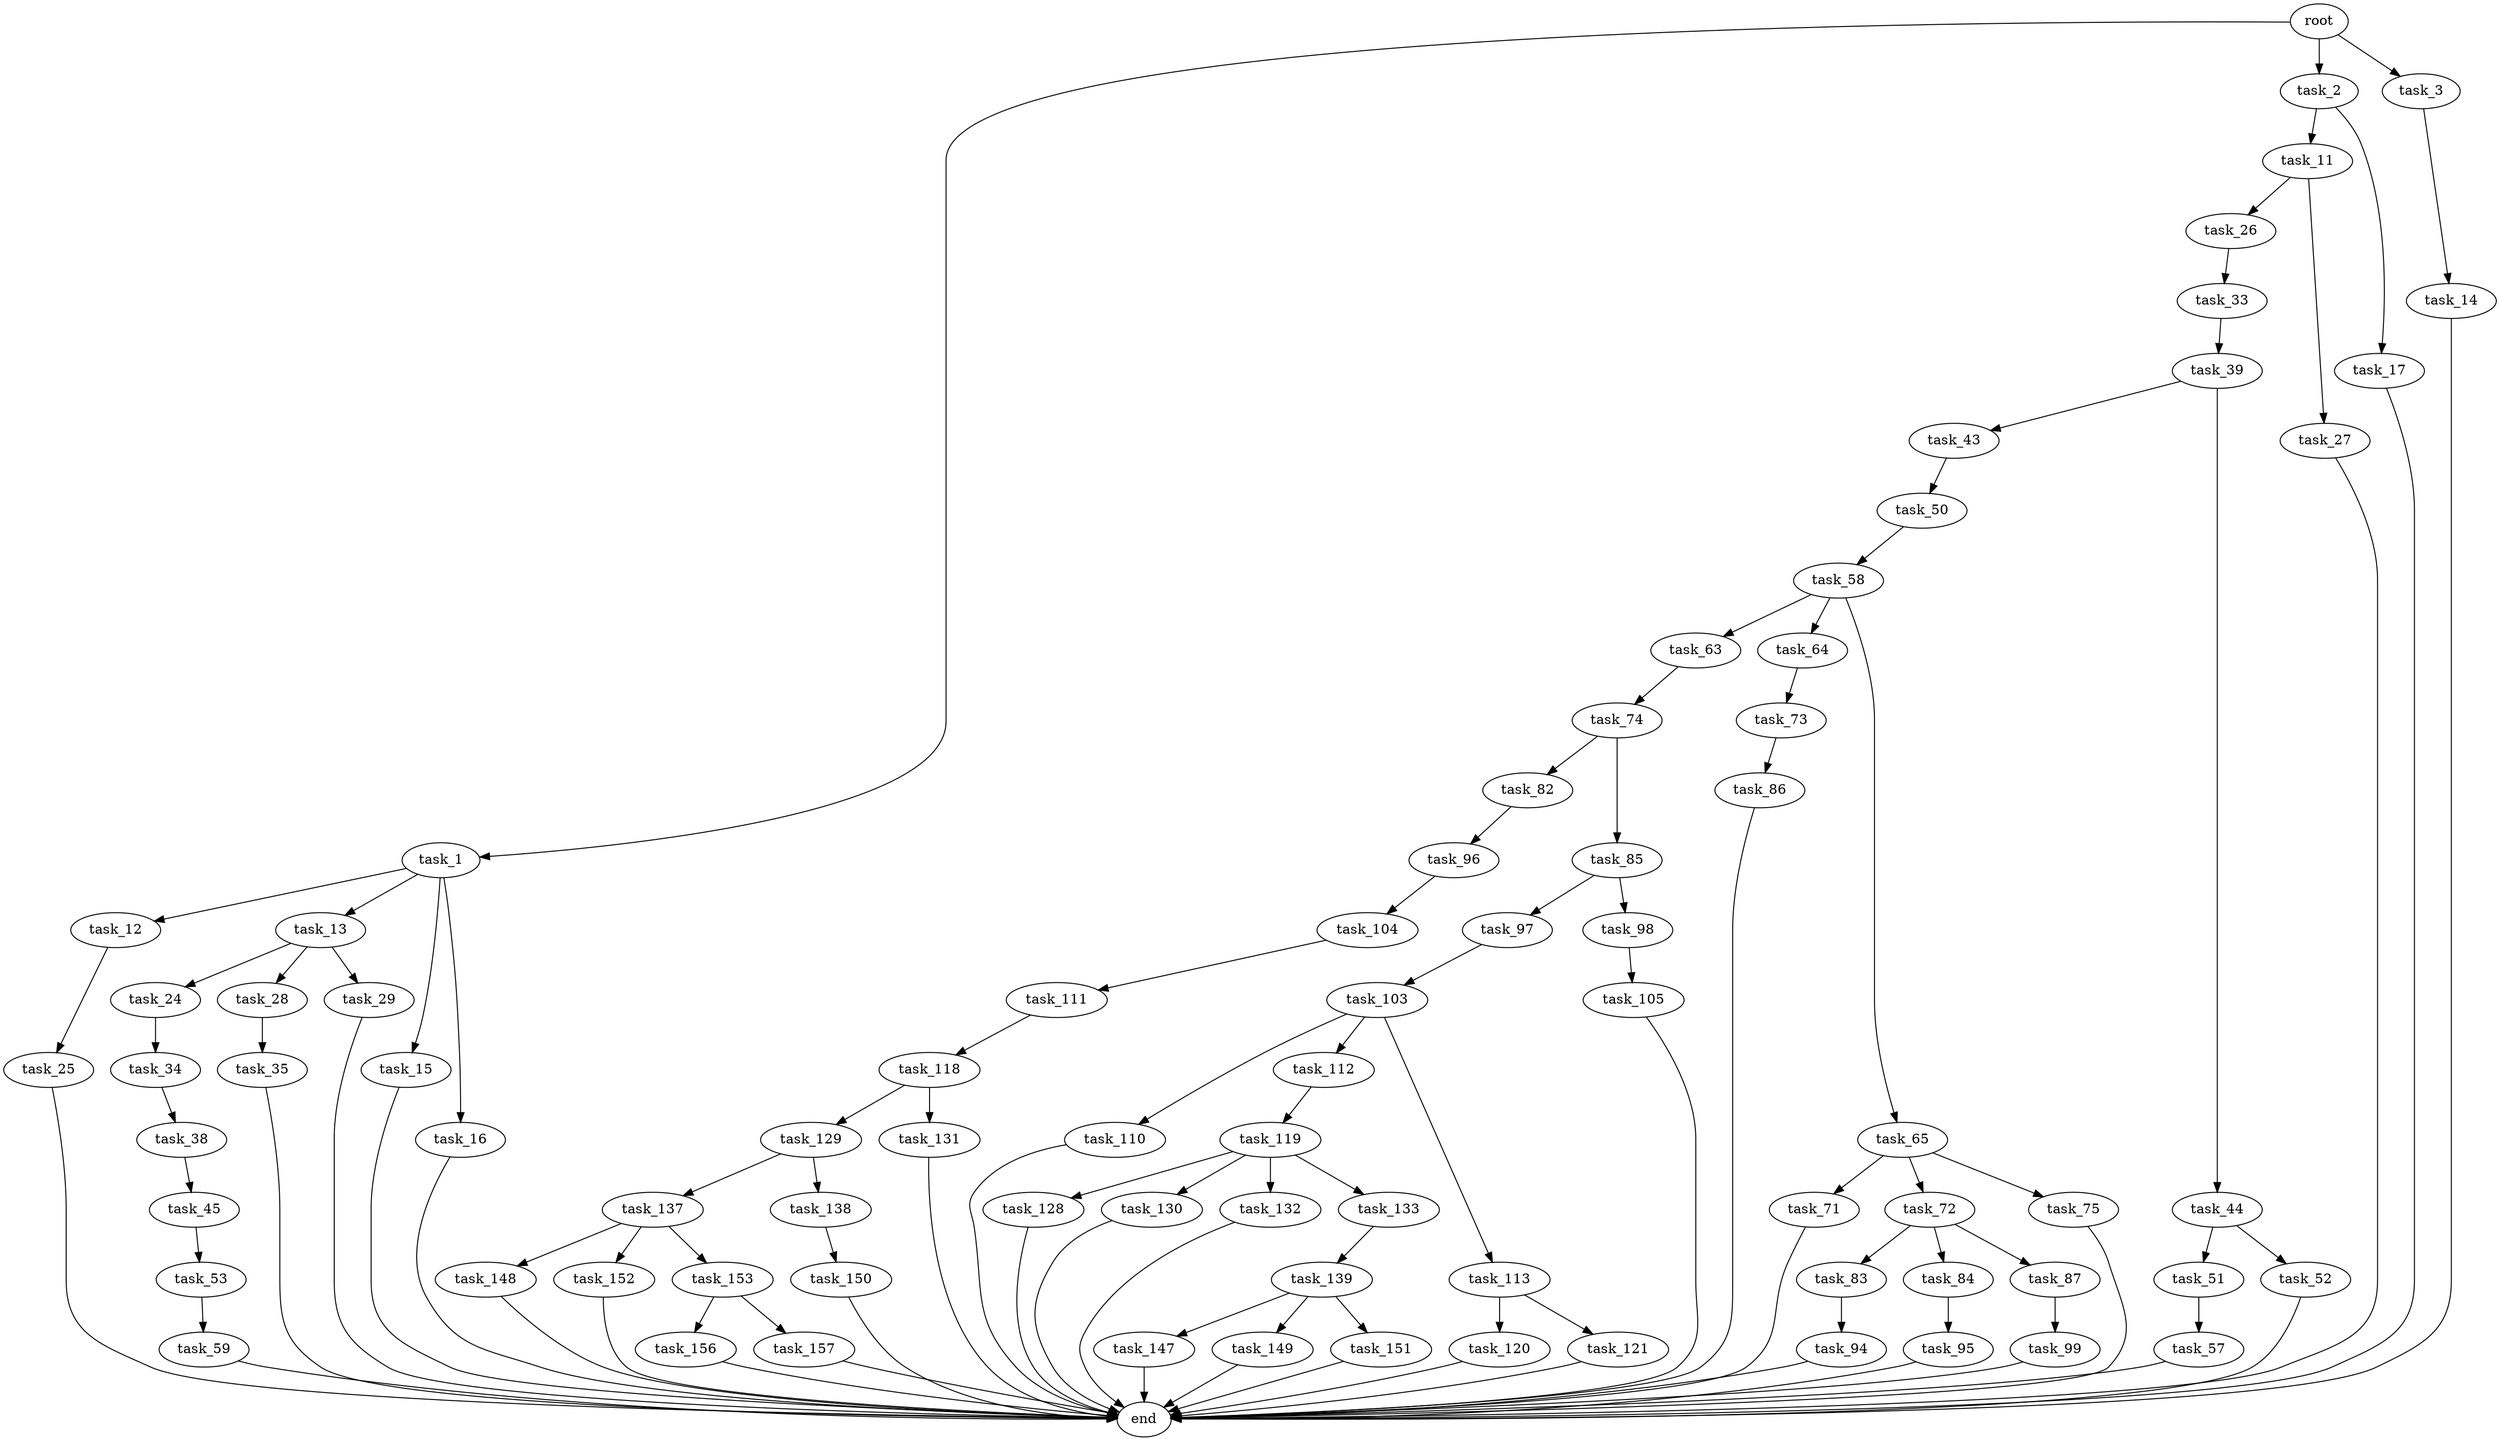 digraph G {
  root [size="0.000000"];
  task_1 [size="126097189051.000000"];
  task_2 [size="712085204823.000000"];
  task_3 [size="68719476736.000000"];
  task_11 [size="798542962181.000000"];
  task_12 [size="231928233984.000000"];
  task_13 [size="1256646687.000000"];
  task_14 [size="97779571677.000000"];
  task_15 [size="134217728000.000000"];
  task_16 [size="286839679568.000000"];
  task_17 [size="49160083401.000000"];
  task_24 [size="368293445632.000000"];
  task_25 [size="231928233984.000000"];
  task_26 [size="549755813888.000000"];
  task_27 [size="368293445632.000000"];
  task_28 [size="9491493663.000000"];
  task_29 [size="4571820260.000000"];
  task_33 [size="6964259323.000000"];
  task_34 [size="28150443583.000000"];
  task_35 [size="308149334560.000000"];
  task_38 [size="18105705235.000000"];
  task_39 [size="9319611245.000000"];
  task_43 [size="19196193165.000000"];
  task_44 [size="1073741824000.000000"];
  task_45 [size="1590710278.000000"];
  task_50 [size="6658266660.000000"];
  task_51 [size="73499472051.000000"];
  task_52 [size="28991029248.000000"];
  task_53 [size="368293445632.000000"];
  task_57 [size="2683086468.000000"];
  task_58 [size="28991029248.000000"];
  task_59 [size="7443717635.000000"];
  task_63 [size="392858186077.000000"];
  task_64 [size="68719476736.000000"];
  task_65 [size="782757789696.000000"];
  task_71 [size="257171677240.000000"];
  task_72 [size="1073741824000.000000"];
  task_73 [size="68719476736.000000"];
  task_74 [size="39110419722.000000"];
  task_75 [size="129779938927.000000"];
  task_82 [size="25448218160.000000"];
  task_83 [size="1073741824000.000000"];
  task_84 [size="231928233984.000000"];
  task_85 [size="134217728000.000000"];
  task_86 [size="372972854486.000000"];
  task_87 [size="782757789696.000000"];
  task_94 [size="28991029248.000000"];
  task_95 [size="12686710604.000000"];
  task_96 [size="68719476736.000000"];
  task_97 [size="3556375800.000000"];
  task_98 [size="13072322419.000000"];
  task_99 [size="8589934592.000000"];
  task_103 [size="1089281388.000000"];
  task_104 [size="34814282627.000000"];
  task_105 [size="294647545630.000000"];
  task_110 [size="32964456801.000000"];
  task_111 [size="47241682643.000000"];
  task_112 [size="134217728000.000000"];
  task_113 [size="18595596954.000000"];
  task_118 [size="461542796060.000000"];
  task_119 [size="68719476736.000000"];
  task_120 [size="12023933144.000000"];
  task_121 [size="11341796745.000000"];
  task_128 [size="68719476736.000000"];
  task_129 [size="782757789696.000000"];
  task_130 [size="671529787449.000000"];
  task_131 [size="9260088165.000000"];
  task_132 [size="1044663622493.000000"];
  task_133 [size="4567413993.000000"];
  task_137 [size="28991029248.000000"];
  task_138 [size="231928233984.000000"];
  task_139 [size="532217051.000000"];
  task_147 [size="549755813888.000000"];
  task_148 [size="47206034599.000000"];
  task_149 [size="549755813888.000000"];
  task_150 [size="6026062243.000000"];
  task_151 [size="549755813888.000000"];
  task_152 [size="86243379623.000000"];
  task_153 [size="189243300167.000000"];
  task_156 [size="28991029248.000000"];
  task_157 [size="8980614654.000000"];
  end [size="0.000000"];

  root -> task_1 [size="1.000000"];
  root -> task_2 [size="1.000000"];
  root -> task_3 [size="1.000000"];
  task_1 -> task_12 [size="134217728.000000"];
  task_1 -> task_13 [size="134217728.000000"];
  task_1 -> task_15 [size="134217728.000000"];
  task_1 -> task_16 [size="134217728.000000"];
  task_2 -> task_11 [size="536870912.000000"];
  task_2 -> task_17 [size="536870912.000000"];
  task_3 -> task_14 [size="134217728.000000"];
  task_11 -> task_26 [size="838860800.000000"];
  task_11 -> task_27 [size="838860800.000000"];
  task_12 -> task_25 [size="301989888.000000"];
  task_13 -> task_24 [size="134217728.000000"];
  task_13 -> task_28 [size="134217728.000000"];
  task_13 -> task_29 [size="134217728.000000"];
  task_14 -> end [size="1.000000"];
  task_15 -> end [size="1.000000"];
  task_16 -> end [size="1.000000"];
  task_17 -> end [size="1.000000"];
  task_24 -> task_34 [size="411041792.000000"];
  task_25 -> end [size="1.000000"];
  task_26 -> task_33 [size="536870912.000000"];
  task_27 -> end [size="1.000000"];
  task_28 -> task_35 [size="301989888.000000"];
  task_29 -> end [size="1.000000"];
  task_33 -> task_39 [size="536870912.000000"];
  task_34 -> task_38 [size="838860800.000000"];
  task_35 -> end [size="1.000000"];
  task_38 -> task_45 [size="75497472.000000"];
  task_39 -> task_43 [size="209715200.000000"];
  task_39 -> task_44 [size="209715200.000000"];
  task_43 -> task_50 [size="679477248.000000"];
  task_44 -> task_51 [size="838860800.000000"];
  task_44 -> task_52 [size="838860800.000000"];
  task_45 -> task_53 [size="134217728.000000"];
  task_50 -> task_58 [size="536870912.000000"];
  task_51 -> task_57 [size="75497472.000000"];
  task_52 -> end [size="1.000000"];
  task_53 -> task_59 [size="411041792.000000"];
  task_57 -> end [size="1.000000"];
  task_58 -> task_63 [size="75497472.000000"];
  task_58 -> task_64 [size="75497472.000000"];
  task_58 -> task_65 [size="75497472.000000"];
  task_59 -> end [size="1.000000"];
  task_63 -> task_74 [size="679477248.000000"];
  task_64 -> task_73 [size="134217728.000000"];
  task_65 -> task_71 [size="679477248.000000"];
  task_65 -> task_72 [size="679477248.000000"];
  task_65 -> task_75 [size="679477248.000000"];
  task_71 -> end [size="1.000000"];
  task_72 -> task_83 [size="838860800.000000"];
  task_72 -> task_84 [size="838860800.000000"];
  task_72 -> task_87 [size="838860800.000000"];
  task_73 -> task_86 [size="134217728.000000"];
  task_74 -> task_82 [size="679477248.000000"];
  task_74 -> task_85 [size="679477248.000000"];
  task_75 -> end [size="1.000000"];
  task_82 -> task_96 [size="411041792.000000"];
  task_83 -> task_94 [size="838860800.000000"];
  task_84 -> task_95 [size="301989888.000000"];
  task_85 -> task_97 [size="209715200.000000"];
  task_85 -> task_98 [size="209715200.000000"];
  task_86 -> end [size="1.000000"];
  task_87 -> task_99 [size="679477248.000000"];
  task_94 -> end [size="1.000000"];
  task_95 -> end [size="1.000000"];
  task_96 -> task_104 [size="134217728.000000"];
  task_97 -> task_103 [size="134217728.000000"];
  task_98 -> task_105 [size="301989888.000000"];
  task_99 -> end [size="1.000000"];
  task_103 -> task_110 [size="33554432.000000"];
  task_103 -> task_112 [size="33554432.000000"];
  task_103 -> task_113 [size="33554432.000000"];
  task_104 -> task_111 [size="679477248.000000"];
  task_105 -> end [size="1.000000"];
  task_110 -> end [size="1.000000"];
  task_111 -> task_118 [size="33554432.000000"];
  task_112 -> task_119 [size="209715200.000000"];
  task_113 -> task_120 [size="411041792.000000"];
  task_113 -> task_121 [size="411041792.000000"];
  task_118 -> task_129 [size="411041792.000000"];
  task_118 -> task_131 [size="411041792.000000"];
  task_119 -> task_128 [size="134217728.000000"];
  task_119 -> task_130 [size="134217728.000000"];
  task_119 -> task_132 [size="134217728.000000"];
  task_119 -> task_133 [size="134217728.000000"];
  task_120 -> end [size="1.000000"];
  task_121 -> end [size="1.000000"];
  task_128 -> end [size="1.000000"];
  task_129 -> task_137 [size="679477248.000000"];
  task_129 -> task_138 [size="679477248.000000"];
  task_130 -> end [size="1.000000"];
  task_131 -> end [size="1.000000"];
  task_132 -> end [size="1.000000"];
  task_133 -> task_139 [size="75497472.000000"];
  task_137 -> task_148 [size="75497472.000000"];
  task_137 -> task_152 [size="75497472.000000"];
  task_137 -> task_153 [size="75497472.000000"];
  task_138 -> task_150 [size="301989888.000000"];
  task_139 -> task_147 [size="33554432.000000"];
  task_139 -> task_149 [size="33554432.000000"];
  task_139 -> task_151 [size="33554432.000000"];
  task_147 -> end [size="1.000000"];
  task_148 -> end [size="1.000000"];
  task_149 -> end [size="1.000000"];
  task_150 -> end [size="1.000000"];
  task_151 -> end [size="1.000000"];
  task_152 -> end [size="1.000000"];
  task_153 -> task_156 [size="209715200.000000"];
  task_153 -> task_157 [size="209715200.000000"];
  task_156 -> end [size="1.000000"];
  task_157 -> end [size="1.000000"];
}
